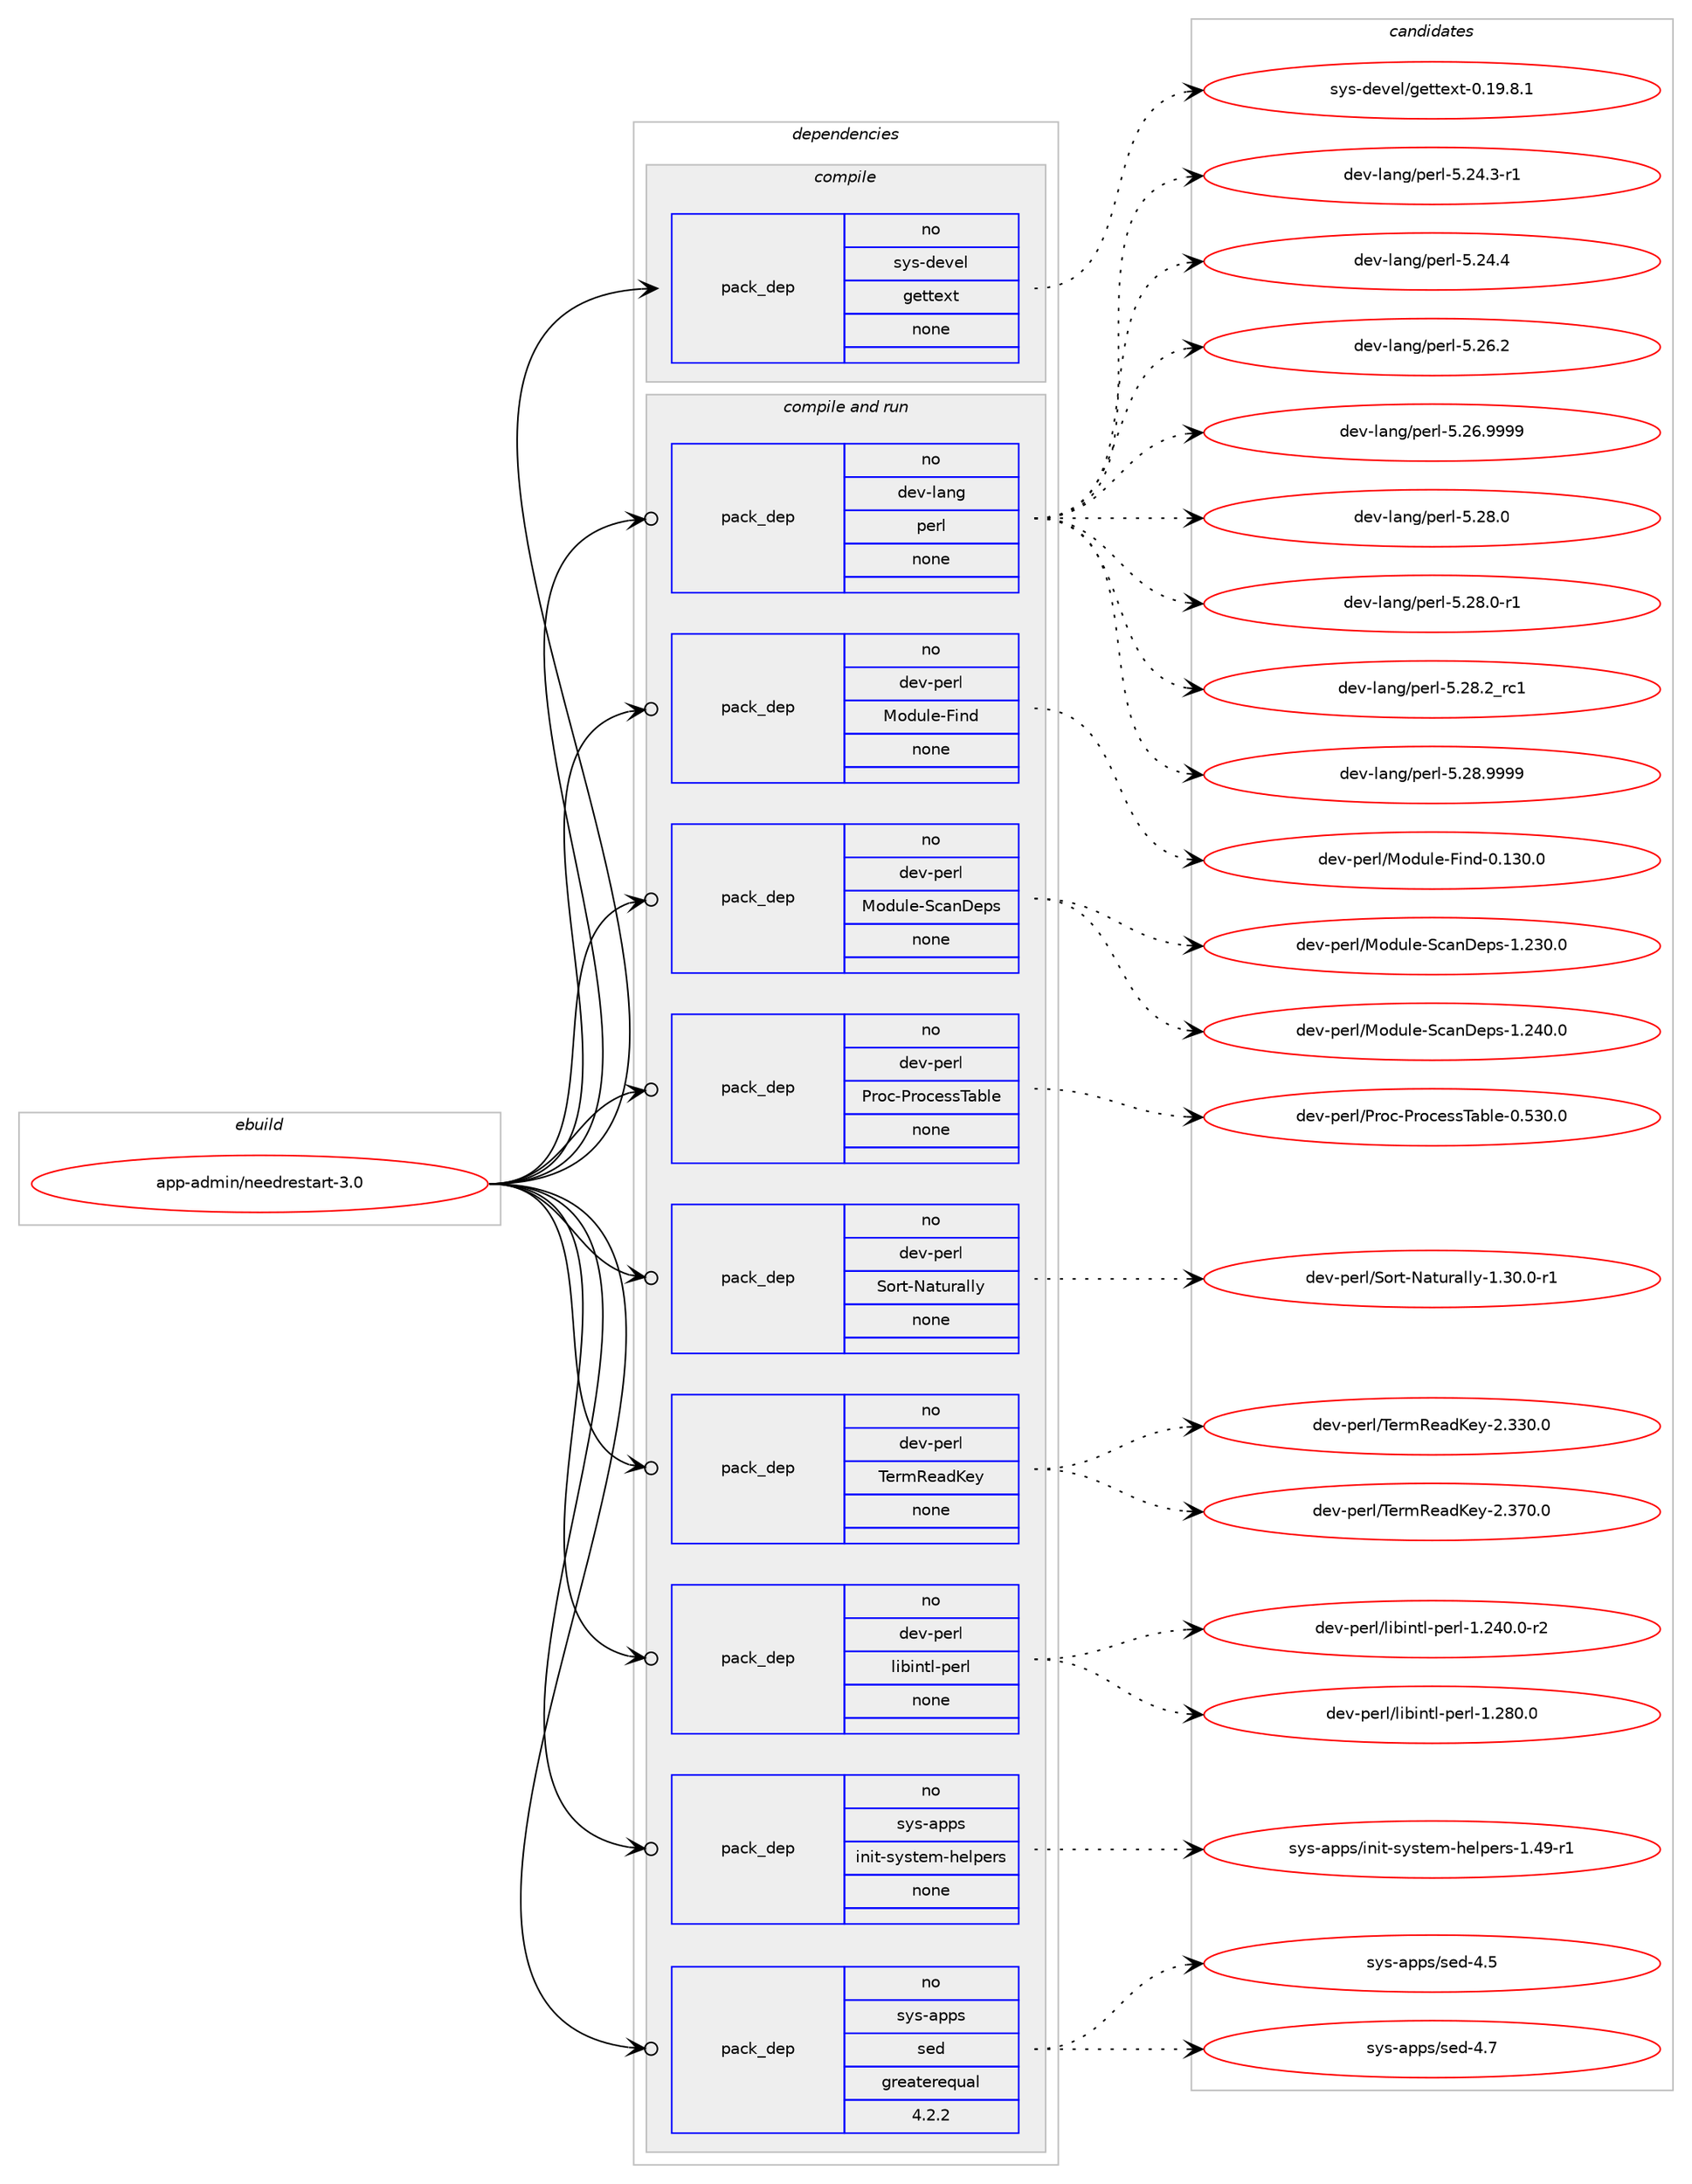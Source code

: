 digraph prolog {

# *************
# Graph options
# *************

newrank=true;
concentrate=true;
compound=true;
graph [rankdir=LR,fontname=Helvetica,fontsize=10,ranksep=1.5];#, ranksep=2.5, nodesep=0.2];
edge  [arrowhead=vee];
node  [fontname=Helvetica,fontsize=10];

# **********
# The ebuild
# **********

subgraph cluster_leftcol {
color=gray;
rank=same;
label=<<i>ebuild</i>>;
id [label="app-admin/needrestart-3.0", color=red, width=4, href="../app-admin/needrestart-3.0.svg"];
}

# ****************
# The dependencies
# ****************

subgraph cluster_midcol {
color=gray;
label=<<i>dependencies</i>>;
subgraph cluster_compile {
fillcolor="#eeeeee";
style=filled;
label=<<i>compile</i>>;
subgraph pack133 {
dependency144 [label=<<TABLE BORDER="0" CELLBORDER="1" CELLSPACING="0" CELLPADDING="4" WIDTH="220"><TR><TD ROWSPAN="6" CELLPADDING="30">pack_dep</TD></TR><TR><TD WIDTH="110">no</TD></TR><TR><TD>sys-devel</TD></TR><TR><TD>gettext</TD></TR><TR><TD>none</TD></TR><TR><TD></TD></TR></TABLE>>, shape=none, color=blue];
}
id:e -> dependency144:w [weight=20,style="solid",arrowhead="vee"];
}
subgraph cluster_compileandrun {
fillcolor="#eeeeee";
style=filled;
label=<<i>compile and run</i>>;
subgraph pack134 {
dependency145 [label=<<TABLE BORDER="0" CELLBORDER="1" CELLSPACING="0" CELLPADDING="4" WIDTH="220"><TR><TD ROWSPAN="6" CELLPADDING="30">pack_dep</TD></TR><TR><TD WIDTH="110">no</TD></TR><TR><TD>dev-lang</TD></TR><TR><TD>perl</TD></TR><TR><TD>none</TD></TR><TR><TD></TD></TR></TABLE>>, shape=none, color=blue];
}
id:e -> dependency145:w [weight=20,style="solid",arrowhead="odotvee"];
subgraph pack135 {
dependency146 [label=<<TABLE BORDER="0" CELLBORDER="1" CELLSPACING="0" CELLPADDING="4" WIDTH="220"><TR><TD ROWSPAN="6" CELLPADDING="30">pack_dep</TD></TR><TR><TD WIDTH="110">no</TD></TR><TR><TD>dev-perl</TD></TR><TR><TD>Module-Find</TD></TR><TR><TD>none</TD></TR><TR><TD></TD></TR></TABLE>>, shape=none, color=blue];
}
id:e -> dependency146:w [weight=20,style="solid",arrowhead="odotvee"];
subgraph pack136 {
dependency147 [label=<<TABLE BORDER="0" CELLBORDER="1" CELLSPACING="0" CELLPADDING="4" WIDTH="220"><TR><TD ROWSPAN="6" CELLPADDING="30">pack_dep</TD></TR><TR><TD WIDTH="110">no</TD></TR><TR><TD>dev-perl</TD></TR><TR><TD>Module-ScanDeps</TD></TR><TR><TD>none</TD></TR><TR><TD></TD></TR></TABLE>>, shape=none, color=blue];
}
id:e -> dependency147:w [weight=20,style="solid",arrowhead="odotvee"];
subgraph pack137 {
dependency148 [label=<<TABLE BORDER="0" CELLBORDER="1" CELLSPACING="0" CELLPADDING="4" WIDTH="220"><TR><TD ROWSPAN="6" CELLPADDING="30">pack_dep</TD></TR><TR><TD WIDTH="110">no</TD></TR><TR><TD>dev-perl</TD></TR><TR><TD>Proc-ProcessTable</TD></TR><TR><TD>none</TD></TR><TR><TD></TD></TR></TABLE>>, shape=none, color=blue];
}
id:e -> dependency148:w [weight=20,style="solid",arrowhead="odotvee"];
subgraph pack138 {
dependency149 [label=<<TABLE BORDER="0" CELLBORDER="1" CELLSPACING="0" CELLPADDING="4" WIDTH="220"><TR><TD ROWSPAN="6" CELLPADDING="30">pack_dep</TD></TR><TR><TD WIDTH="110">no</TD></TR><TR><TD>dev-perl</TD></TR><TR><TD>Sort-Naturally</TD></TR><TR><TD>none</TD></TR><TR><TD></TD></TR></TABLE>>, shape=none, color=blue];
}
id:e -> dependency149:w [weight=20,style="solid",arrowhead="odotvee"];
subgraph pack139 {
dependency150 [label=<<TABLE BORDER="0" CELLBORDER="1" CELLSPACING="0" CELLPADDING="4" WIDTH="220"><TR><TD ROWSPAN="6" CELLPADDING="30">pack_dep</TD></TR><TR><TD WIDTH="110">no</TD></TR><TR><TD>dev-perl</TD></TR><TR><TD>TermReadKey</TD></TR><TR><TD>none</TD></TR><TR><TD></TD></TR></TABLE>>, shape=none, color=blue];
}
id:e -> dependency150:w [weight=20,style="solid",arrowhead="odotvee"];
subgraph pack140 {
dependency151 [label=<<TABLE BORDER="0" CELLBORDER="1" CELLSPACING="0" CELLPADDING="4" WIDTH="220"><TR><TD ROWSPAN="6" CELLPADDING="30">pack_dep</TD></TR><TR><TD WIDTH="110">no</TD></TR><TR><TD>dev-perl</TD></TR><TR><TD>libintl-perl</TD></TR><TR><TD>none</TD></TR><TR><TD></TD></TR></TABLE>>, shape=none, color=blue];
}
id:e -> dependency151:w [weight=20,style="solid",arrowhead="odotvee"];
subgraph pack141 {
dependency152 [label=<<TABLE BORDER="0" CELLBORDER="1" CELLSPACING="0" CELLPADDING="4" WIDTH="220"><TR><TD ROWSPAN="6" CELLPADDING="30">pack_dep</TD></TR><TR><TD WIDTH="110">no</TD></TR><TR><TD>sys-apps</TD></TR><TR><TD>init-system-helpers</TD></TR><TR><TD>none</TD></TR><TR><TD></TD></TR></TABLE>>, shape=none, color=blue];
}
id:e -> dependency152:w [weight=20,style="solid",arrowhead="odotvee"];
subgraph pack142 {
dependency153 [label=<<TABLE BORDER="0" CELLBORDER="1" CELLSPACING="0" CELLPADDING="4" WIDTH="220"><TR><TD ROWSPAN="6" CELLPADDING="30">pack_dep</TD></TR><TR><TD WIDTH="110">no</TD></TR><TR><TD>sys-apps</TD></TR><TR><TD>sed</TD></TR><TR><TD>greaterequal</TD></TR><TR><TD>4.2.2</TD></TR></TABLE>>, shape=none, color=blue];
}
id:e -> dependency153:w [weight=20,style="solid",arrowhead="odotvee"];
}
subgraph cluster_run {
fillcolor="#eeeeee";
style=filled;
label=<<i>run</i>>;
}
}

# **************
# The candidates
# **************

subgraph cluster_choices {
rank=same;
color=gray;
label=<<i>candidates</i>>;

subgraph choice133 {
color=black;
nodesep=1;
choice1151211154510010111810110847103101116116101120116454846495746564649 [label="sys-devel/gettext-0.19.8.1", color=red, width=4,href="../sys-devel/gettext-0.19.8.1.svg"];
dependency144:e -> choice1151211154510010111810110847103101116116101120116454846495746564649:w [style=dotted,weight="100"];
}
subgraph choice134 {
color=black;
nodesep=1;
choice100101118451089711010347112101114108455346505246514511449 [label="dev-lang/perl-5.24.3-r1", color=red, width=4,href="../dev-lang/perl-5.24.3-r1.svg"];
choice10010111845108971101034711210111410845534650524652 [label="dev-lang/perl-5.24.4", color=red, width=4,href="../dev-lang/perl-5.24.4.svg"];
choice10010111845108971101034711210111410845534650544650 [label="dev-lang/perl-5.26.2", color=red, width=4,href="../dev-lang/perl-5.26.2.svg"];
choice10010111845108971101034711210111410845534650544657575757 [label="dev-lang/perl-5.26.9999", color=red, width=4,href="../dev-lang/perl-5.26.9999.svg"];
choice10010111845108971101034711210111410845534650564648 [label="dev-lang/perl-5.28.0", color=red, width=4,href="../dev-lang/perl-5.28.0.svg"];
choice100101118451089711010347112101114108455346505646484511449 [label="dev-lang/perl-5.28.0-r1", color=red, width=4,href="../dev-lang/perl-5.28.0-r1.svg"];
choice10010111845108971101034711210111410845534650564650951149949 [label="dev-lang/perl-5.28.2_rc1", color=red, width=4,href="../dev-lang/perl-5.28.2_rc1.svg"];
choice10010111845108971101034711210111410845534650564657575757 [label="dev-lang/perl-5.28.9999", color=red, width=4,href="../dev-lang/perl-5.28.9999.svg"];
dependency145:e -> choice100101118451089711010347112101114108455346505246514511449:w [style=dotted,weight="100"];
dependency145:e -> choice10010111845108971101034711210111410845534650524652:w [style=dotted,weight="100"];
dependency145:e -> choice10010111845108971101034711210111410845534650544650:w [style=dotted,weight="100"];
dependency145:e -> choice10010111845108971101034711210111410845534650544657575757:w [style=dotted,weight="100"];
dependency145:e -> choice10010111845108971101034711210111410845534650564648:w [style=dotted,weight="100"];
dependency145:e -> choice100101118451089711010347112101114108455346505646484511449:w [style=dotted,weight="100"];
dependency145:e -> choice10010111845108971101034711210111410845534650564650951149949:w [style=dotted,weight="100"];
dependency145:e -> choice10010111845108971101034711210111410845534650564657575757:w [style=dotted,weight="100"];
}
subgraph choice135 {
color=black;
nodesep=1;
choice10010111845112101114108477711110011710810145701051101004548464951484648 [label="dev-perl/Module-Find-0.130.0", color=red, width=4,href="../dev-perl/Module-Find-0.130.0.svg"];
dependency146:e -> choice10010111845112101114108477711110011710810145701051101004548464951484648:w [style=dotted,weight="100"];
}
subgraph choice136 {
color=black;
nodesep=1;
choice10010111845112101114108477711110011710810145839997110681011121154549465051484648 [label="dev-perl/Module-ScanDeps-1.230.0", color=red, width=4,href="../dev-perl/Module-ScanDeps-1.230.0.svg"];
choice10010111845112101114108477711110011710810145839997110681011121154549465052484648 [label="dev-perl/Module-ScanDeps-1.240.0", color=red, width=4,href="../dev-perl/Module-ScanDeps-1.240.0.svg"];
dependency147:e -> choice10010111845112101114108477711110011710810145839997110681011121154549465051484648:w [style=dotted,weight="100"];
dependency147:e -> choice10010111845112101114108477711110011710810145839997110681011121154549465052484648:w [style=dotted,weight="100"];
}
subgraph choice137 {
color=black;
nodesep=1;
choice100101118451121011141084780114111994580114111991011151158497981081014548465351484648 [label="dev-perl/Proc-ProcessTable-0.530.0", color=red, width=4,href="../dev-perl/Proc-ProcessTable-0.530.0.svg"];
dependency148:e -> choice100101118451121011141084780114111994580114111991011151158497981081014548465351484648:w [style=dotted,weight="100"];
}
subgraph choice138 {
color=black;
nodesep=1;
choice10010111845112101114108478311111411645789711611711497108108121454946514846484511449 [label="dev-perl/Sort-Naturally-1.30.0-r1", color=red, width=4,href="../dev-perl/Sort-Naturally-1.30.0-r1.svg"];
dependency149:e -> choice10010111845112101114108478311111411645789711611711497108108121454946514846484511449:w [style=dotted,weight="100"];
}
subgraph choice139 {
color=black;
nodesep=1;
choice1001011184511210111410847841011141098210197100751011214550465151484648 [label="dev-perl/TermReadKey-2.330.0", color=red, width=4,href="../dev-perl/TermReadKey-2.330.0.svg"];
choice1001011184511210111410847841011141098210197100751011214550465155484648 [label="dev-perl/TermReadKey-2.370.0", color=red, width=4,href="../dev-perl/TermReadKey-2.370.0.svg"];
dependency150:e -> choice1001011184511210111410847841011141098210197100751011214550465151484648:w [style=dotted,weight="100"];
dependency150:e -> choice1001011184511210111410847841011141098210197100751011214550465155484648:w [style=dotted,weight="100"];
}
subgraph choice140 {
color=black;
nodesep=1;
choice1001011184511210111410847108105981051101161084511210111410845494650524846484511450 [label="dev-perl/libintl-perl-1.240.0-r2", color=red, width=4,href="../dev-perl/libintl-perl-1.240.0-r2.svg"];
choice100101118451121011141084710810598105110116108451121011141084549465056484648 [label="dev-perl/libintl-perl-1.280.0", color=red, width=4,href="../dev-perl/libintl-perl-1.280.0.svg"];
dependency151:e -> choice1001011184511210111410847108105981051101161084511210111410845494650524846484511450:w [style=dotted,weight="100"];
dependency151:e -> choice100101118451121011141084710810598105110116108451121011141084549465056484648:w [style=dotted,weight="100"];
}
subgraph choice141 {
color=black;
nodesep=1;
choice115121115459711211211547105110105116451151211151161011094510410110811210111411545494652574511449 [label="sys-apps/init-system-helpers-1.49-r1", color=red, width=4,href="../sys-apps/init-system-helpers-1.49-r1.svg"];
dependency152:e -> choice115121115459711211211547105110105116451151211151161011094510410110811210111411545494652574511449:w [style=dotted,weight="100"];
}
subgraph choice142 {
color=black;
nodesep=1;
choice11512111545971121121154711510110045524653 [label="sys-apps/sed-4.5", color=red, width=4,href="../sys-apps/sed-4.5.svg"];
choice11512111545971121121154711510110045524655 [label="sys-apps/sed-4.7", color=red, width=4,href="../sys-apps/sed-4.7.svg"];
dependency153:e -> choice11512111545971121121154711510110045524653:w [style=dotted,weight="100"];
dependency153:e -> choice11512111545971121121154711510110045524655:w [style=dotted,weight="100"];
}
}

}
